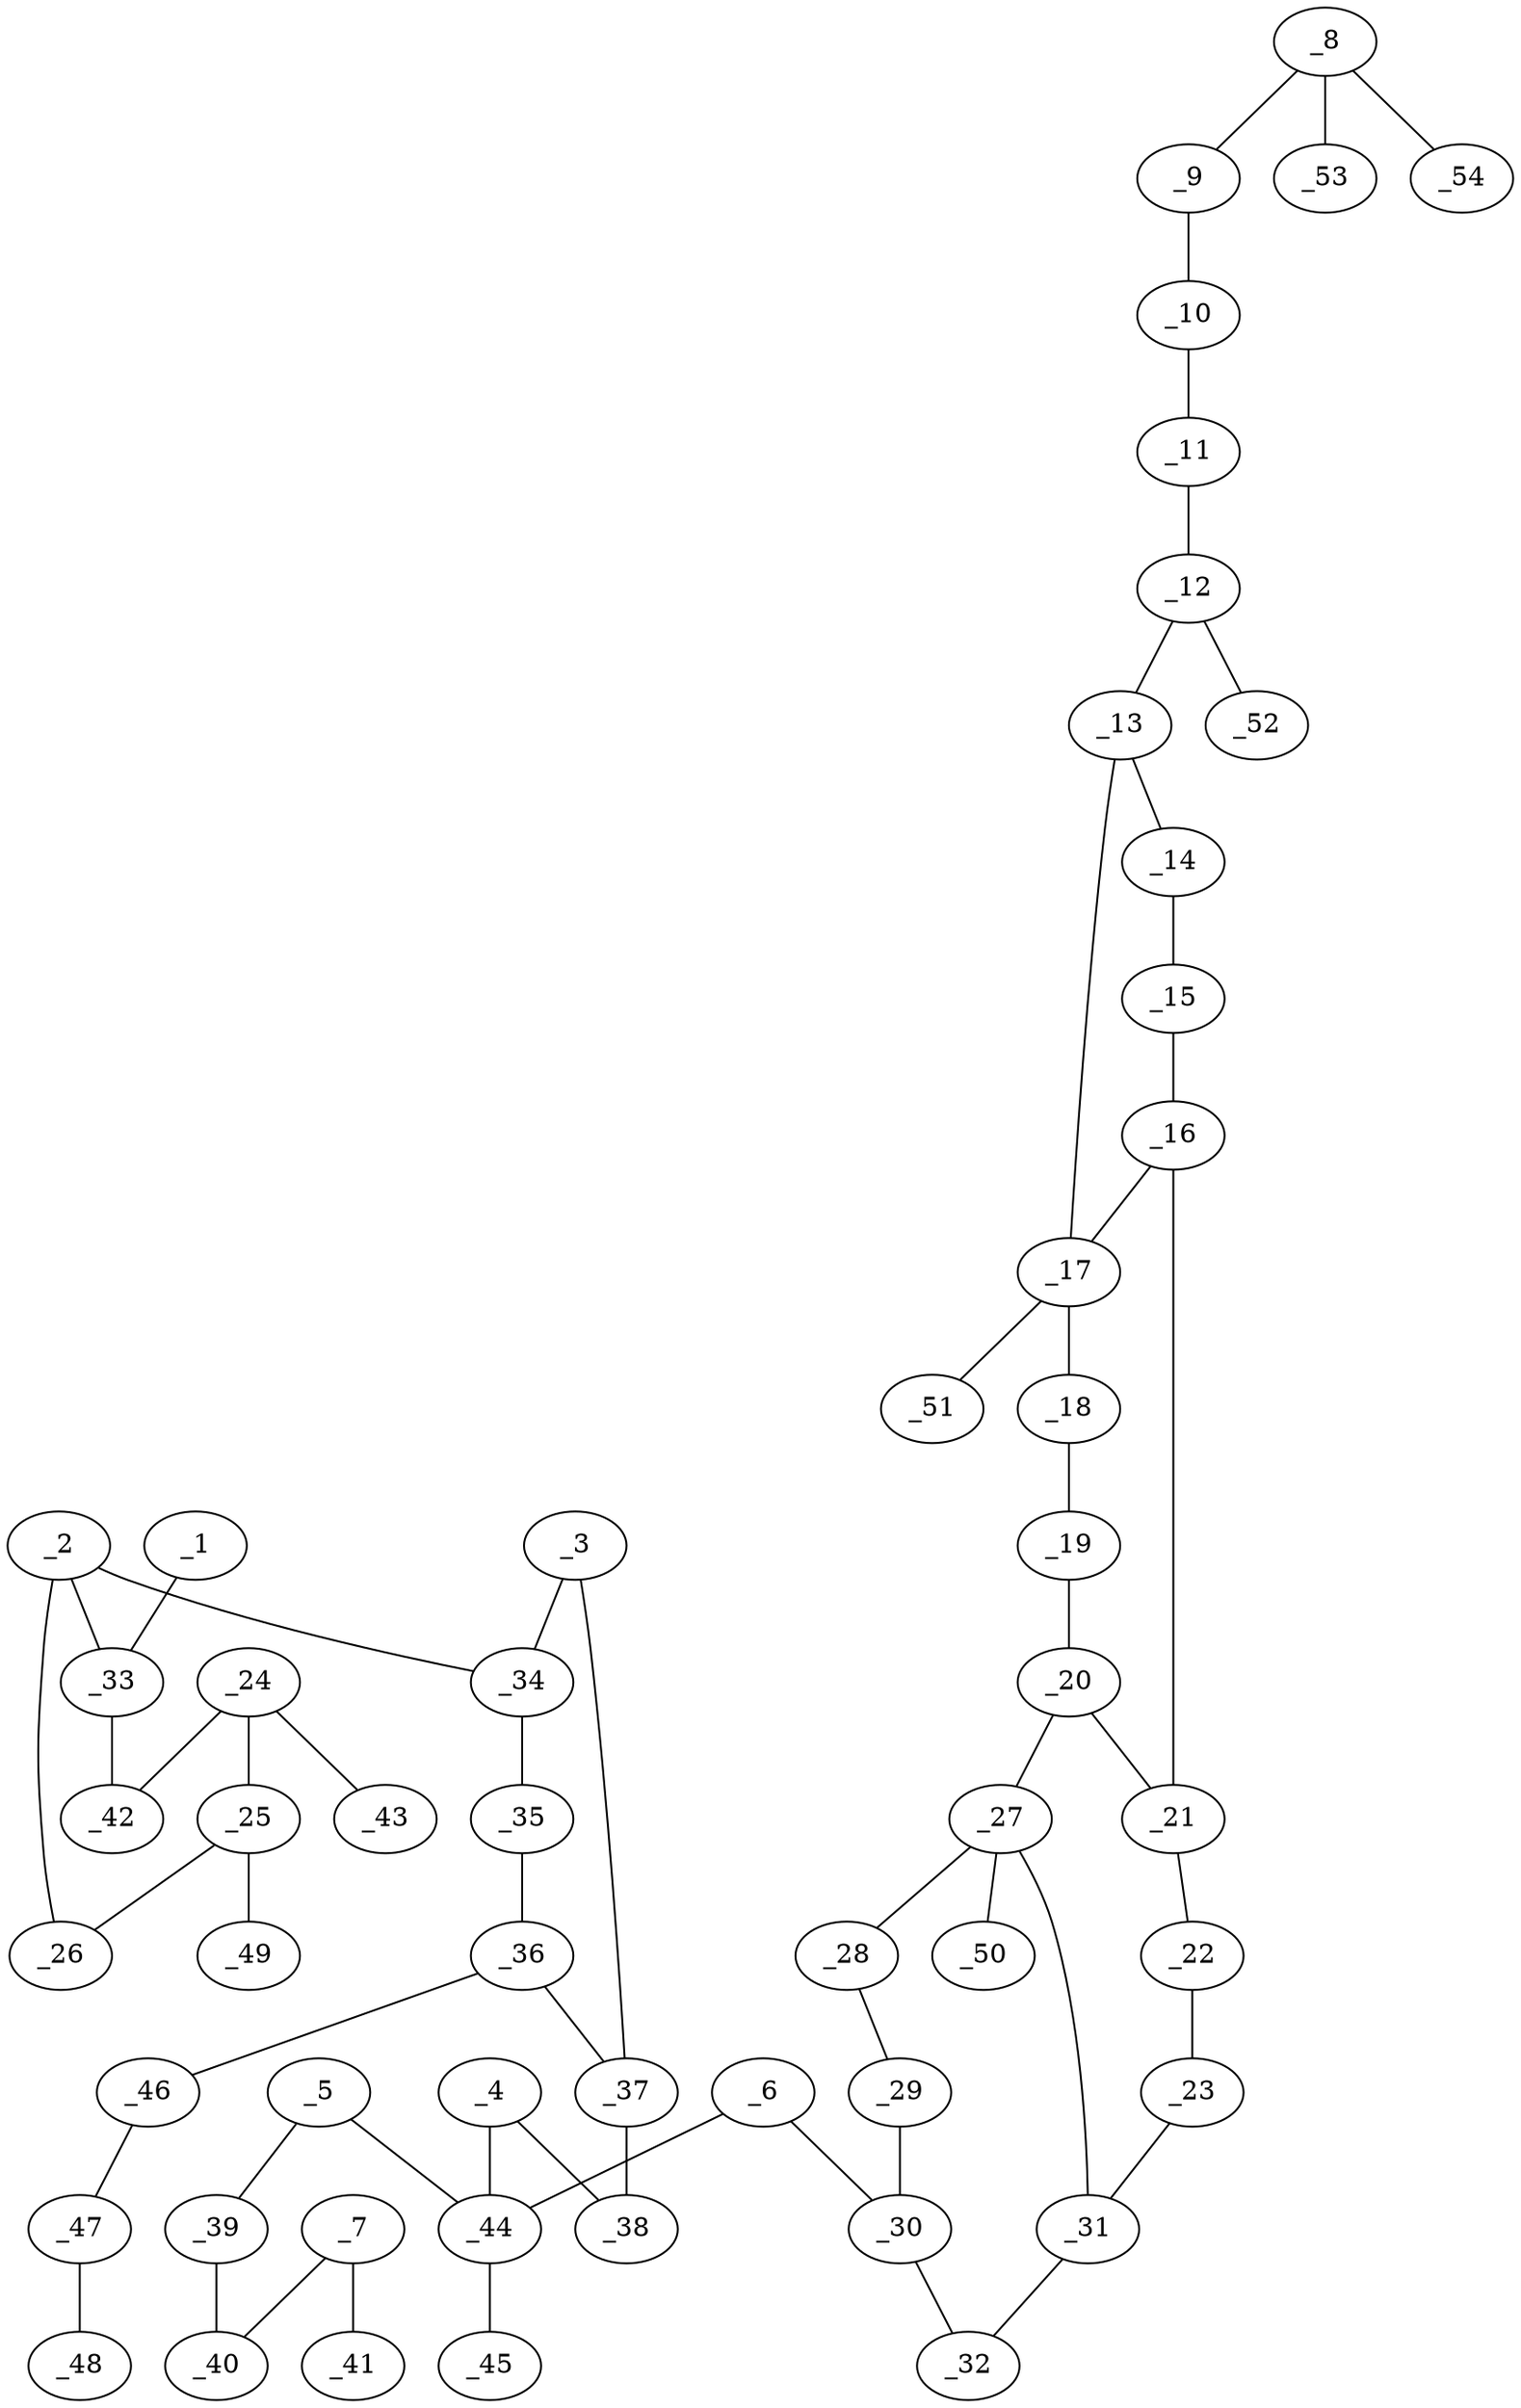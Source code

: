 graph molid664892 {
	_1	 [charge=0,
		chem=2,
		symbol="O  ",
		x="5.9781",
		y="2.0749"];
	_33	 [charge=0,
		chem=1,
		symbol="C  ",
		x="4.9836",
		y="2.1795"];
	_1 -- _33	 [valence=2];
	_2	 [charge=0,
		chem=4,
		symbol="N  ",
		x="4.3958",
		y="1.3704"];
	_26	 [charge=0,
		chem=1,
		symbol="C  ",
		x="3.4013",
		y="1.475"];
	_2 -- _26	 [valence=1];
	_2 -- _33	 [valence=1];
	_34	 [charge=0,
		chem=1,
		symbol="C  ",
		x="4.8025",
		y="0.4569"];
	_2 -- _34	 [valence=1];
	_3	 [charge=0,
		chem=2,
		symbol="O  ",
		x="5.7807",
		y="0.249"];
	_3 -- _34	 [valence=1];
	_37	 [charge=0,
		chem=1,
		symbol="C  ",
		x="5.8852",
		y="-0.7455"];
	_3 -- _37	 [valence=1];
	_4	 [charge=0,
		chem=2,
		symbol="O  ",
		x="7.6173",
		y="-0.7455"];
	_38	 [charge=0,
		chem=1,
		symbol="C  ",
		x="6.7512",
		y="-1.2455"];
	_4 -- _38	 [valence=1];
	_44	 [charge=0,
		chem=6,
		symbol="P  ",
		x="8.4833",
		y="-1.2455"];
	_4 -- _44	 [valence=1];
	_5	 [charge=0,
		chem=2,
		symbol="O  ",
		x="7.9833",
		y="-2.1116"];
	_39	 [charge=0,
		chem=1,
		symbol="C  ",
		x="8.4833",
		y="-2.9776"];
	_5 -- _39	 [valence=1];
	_5 -- _44	 [valence=1];
	_6	 [charge=0,
		chem=2,
		symbol="O  ",
		x="9.3493",
		y="-1.7455"];
	_30	 [charge=0,
		chem=1,
		symbol="C  ",
		x="10.2153",
		y="-1.2455"];
	_6 -- _30	 [valence=1];
	_6 -- _44	 [valence=1];
	_7	 [charge=1,
		chem=4,
		symbol="N  ",
		x="8.4833",
		y="-4.7096"];
	_40	 [charge=0,
		chem=1,
		symbol="C  ",
		x="7.9833",
		y="-3.8436"];
	_7 -- _40	 [valence=1];
	_41	 [charge=0,
		chem=1,
		symbol="C  ",
		x="8.9833",
		y="-5.5757"];
	_7 -- _41	 [valence=3];
	_8	 [charge=0,
		chem=1,
		symbol="C  ",
		x="18.3798",
		y="4.8325"];
	_9	 [charge=0,
		chem=1,
		symbol="C  ",
		x="18.0708",
		y="3.8815"];
	_8 -- _9	 [valence=1];
	_53	 [charge=0,
		chem=1,
		symbol="C  ",
		x="19.358",
		y="5.0404"];
	_8 -- _53	 [valence=1];
	_54	 [charge=0,
		chem=1,
		symbol="C  ",
		x="17.7107",
		y="5.5757"];
	_8 -- _54	 [valence=1];
	_10	 [charge=0,
		chem=1,
		symbol="C  ",
		x="17.0927",
		y="3.6735"];
	_9 -- _10	 [valence=1];
	_11	 [charge=0,
		chem=1,
		symbol="C  ",
		x="16.7837",
		y="2.7225"];
	_10 -- _11	 [valence=1];
	_12	 [charge=0,
		chem=1,
		symbol="C  ",
		x="15.8055",
		y="2.5146"];
	_11 -- _12	 [valence=1];
	_13	 [charge=0,
		chem=1,
		symbol="C  ",
		x="15.4965",
		y="1.5635"];
	_12 -- _13	 [valence=1];
	_52	 [charge=0,
		chem=1,
		symbol="C  ",
		x="15.1364",
		y="3.2577"];
	_12 -- _52	 [valence=1];
	_14	 [charge=0,
		chem=1,
		symbol="C  ",
		x="16.0843",
		y="0.7545"];
	_13 -- _14	 [valence=1];
	_17	 [charge=0,
		chem=1,
		symbol="C  ",
		x="14.5455",
		y="1.2545"];
	_13 -- _17	 [valence=1];
	_15	 [charge=0,
		chem=1,
		symbol="C  ",
		x="15.4965",
		y="-0.0545"];
	_14 -- _15	 [valence=1];
	_16	 [charge=0,
		chem=1,
		symbol="C  ",
		x="14.5455",
		y="0.2545"];
	_15 -- _16	 [valence=1];
	_16 -- _17	 [valence=1];
	_21	 [charge=0,
		chem=1,
		symbol="C  ",
		x="13.6794",
		y="-0.2455"];
	_16 -- _21	 [valence=1];
	_18	 [charge=0,
		chem=1,
		symbol="C  ",
		x="13.6794",
		y="1.7545"];
	_17 -- _18	 [valence=1];
	_51	 [charge=0,
		chem=1,
		symbol="C  ",
		x="14.5454",
		y="2.2545"];
	_17 -- _51	 [valence=1];
	_19	 [charge=0,
		chem=1,
		symbol="C  ",
		x="12.8134",
		y="1.2545"];
	_18 -- _19	 [valence=1];
	_20	 [charge=0,
		chem=1,
		symbol="C  ",
		x="12.8134",
		y="0.2545"];
	_19 -- _20	 [valence=1];
	_20 -- _21	 [valence=1];
	_27	 [charge=0,
		chem=1,
		symbol="C  ",
		x="11.9474",
		y="-0.2455"];
	_20 -- _27	 [valence=1];
	_22	 [charge=0,
		chem=1,
		symbol="C  ",
		x="13.6794",
		y="-1.2455"];
	_21 -- _22	 [valence=1];
	_23	 [charge=0,
		chem=1,
		symbol="C  ",
		x="12.8134",
		y="-1.7455"];
	_22 -- _23	 [valence=1];
	_31	 [charge=0,
		chem=1,
		symbol="C  ",
		x="11.9474",
		y="-1.2455"];
	_23 -- _31	 [valence=2];
	_24	 [charge=0,
		chem=1,
		symbol="C  ",
		x="3.5823",
		y="3.1975"];
	_25	 [charge=0,
		chem=1,
		symbol="C  ",
		x="2.9945",
		y="2.3885"];
	_24 -- _25	 [valence=1];
	_42	 [charge=0,
		chem=4,
		symbol="N  ",
		x="4.5768",
		y="3.093"];
	_24 -- _42	 [valence=1];
	_43	 [charge=0,
		chem=2,
		symbol="O  ",
		x="3.1756",
		y="4.1111"];
	_24 -- _43	 [valence=2];
	_25 -- _26	 [valence=2];
	_49	 [charge=0,
		chem=1,
		symbol="C  ",
		x=2,
		y="2.493"];
	_25 -- _49	 [valence=1];
	_28	 [charge=0,
		chem=1,
		symbol="C  ",
		x="11.0814",
		y="0.2545"];
	_27 -- _28	 [valence=1];
	_27 -- _31	 [valence=1];
	_50	 [charge=0,
		chem=1,
		symbol="C  ",
		x="11.9474",
		y="0.7545"];
	_27 -- _50	 [valence=1];
	_29	 [charge=0,
		chem=1,
		symbol="C  ",
		x="10.2153",
		y="-0.2455"];
	_28 -- _29	 [valence=1];
	_29 -- _30	 [valence=1];
	_32	 [charge=0,
		chem=1,
		symbol="C  ",
		x="11.0814",
		y="-1.7455"];
	_30 -- _32	 [valence=1];
	_31 -- _32	 [valence=1];
	_33 -- _42	 [valence=1];
	_35	 [charge=0,
		chem=1,
		symbol="C  ",
		x="4.3025",
		y="-0.4091"];
	_34 -- _35	 [valence=1];
	_36	 [charge=0,
		chem=1,
		symbol="C  ",
		x="4.9717",
		y="-1.1523"];
	_35 -- _36	 [valence=1];
	_36 -- _37	 [valence=1];
	_46	 [charge=0,
		chem=4,
		symbol="N  ",
		x="4.7638",
		y="-2.1304"];
	_36 -- _46	 [valence=1];
	_37 -- _38	 [valence=1];
	_39 -- _40	 [valence=1];
	_45	 [charge=0,
		chem=2,
		symbol="O  ",
		x="8.9833",
		y="-0.3795"];
	_44 -- _45	 [valence=2];
	_47	 [charge=1,
		chem=4,
		symbol="N  ",
		x="3.8127",
		y="-2.4395"];
	_46 -- _47	 [valence=2];
	_48	 [charge="-1",
		chem=4,
		symbol="N  ",
		x="2.8616",
		y="-2.7485"];
	_47 -- _48	 [valence=2];
}
